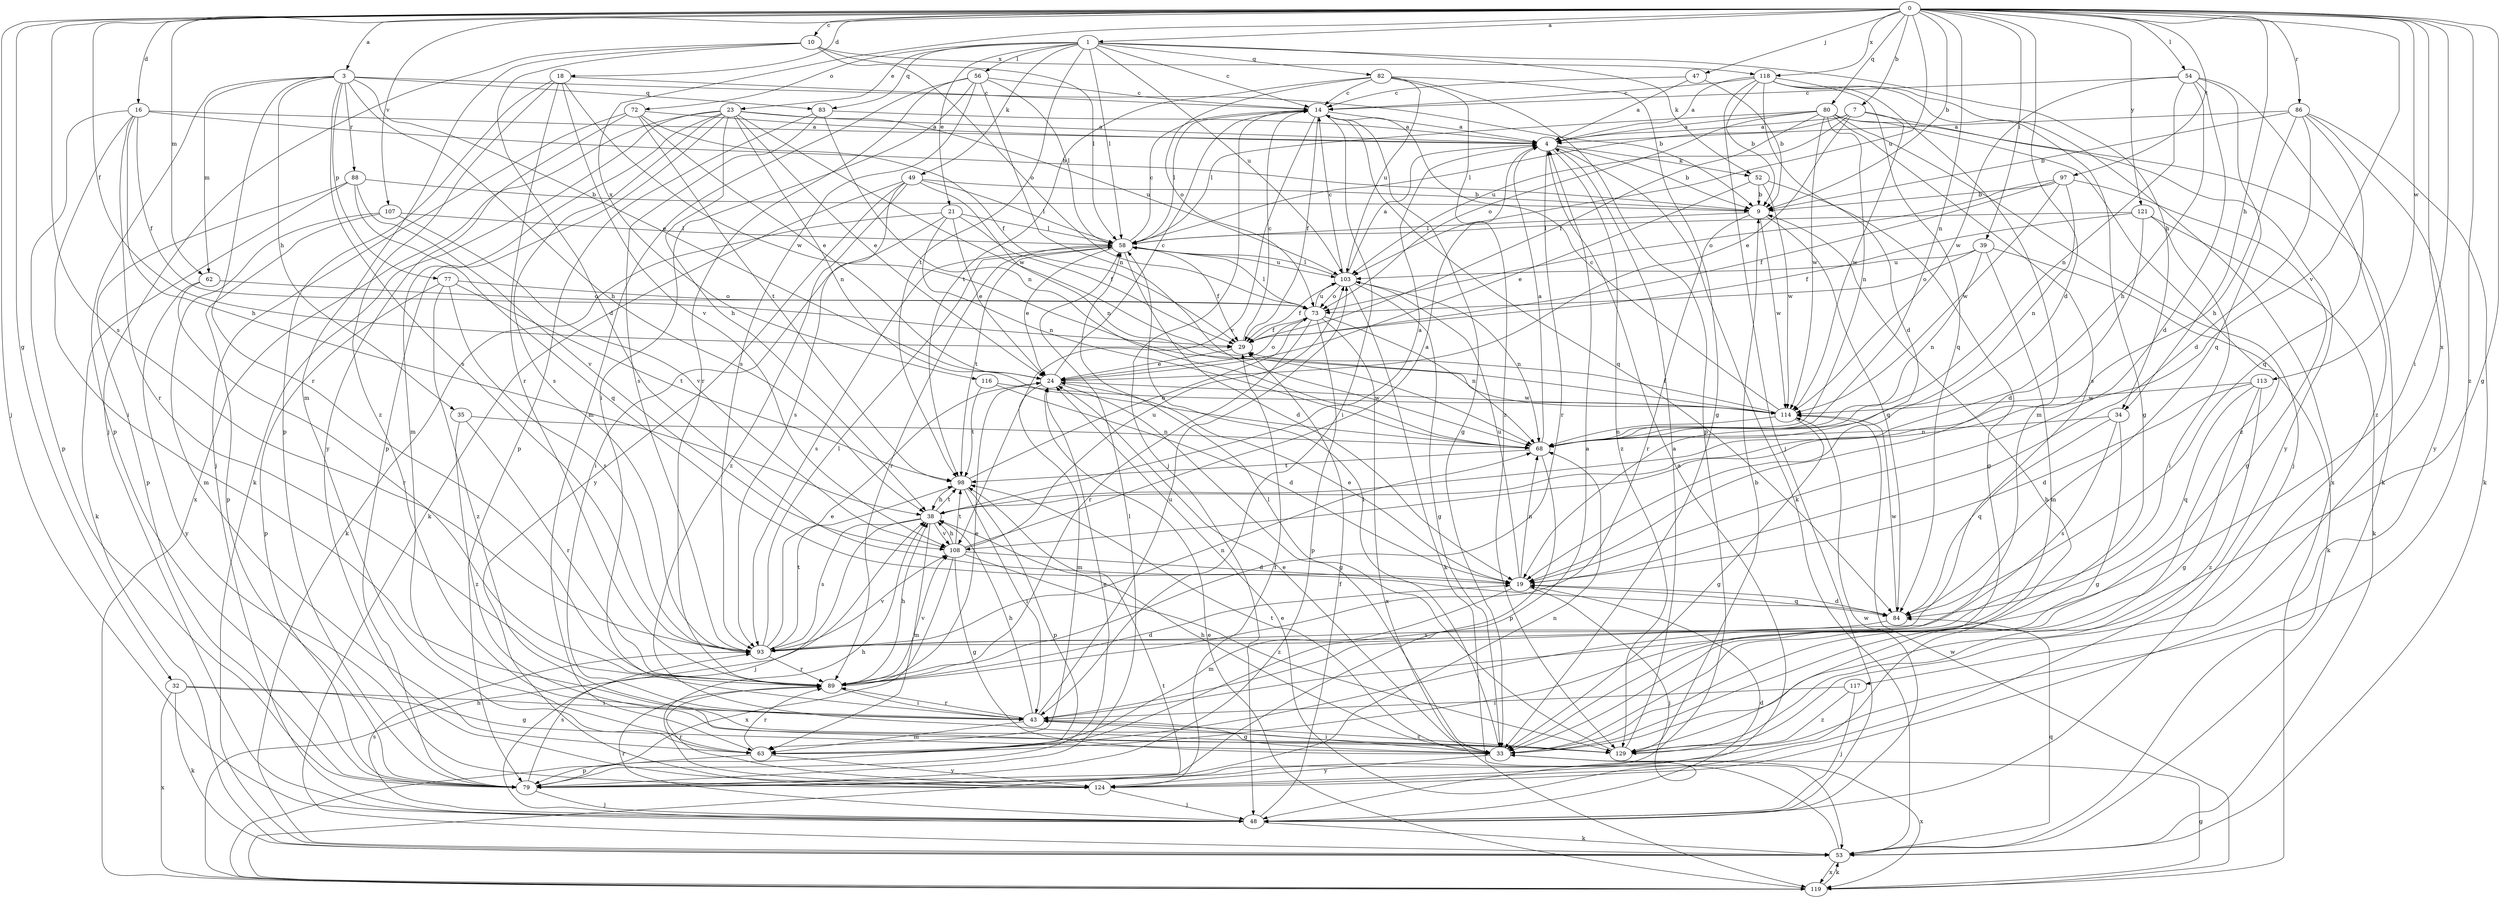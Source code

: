 strict digraph  {
0;
1;
3;
4;
7;
9;
10;
14;
16;
18;
19;
21;
23;
24;
29;
32;
33;
34;
35;
38;
39;
43;
47;
48;
49;
52;
53;
54;
56;
58;
62;
63;
68;
72;
73;
77;
79;
80;
82;
83;
84;
86;
88;
89;
93;
97;
98;
103;
107;
108;
113;
114;
116;
117;
118;
119;
121;
124;
129;
0 -> 1  [label=a];
0 -> 3  [label=a];
0 -> 7  [label=b];
0 -> 9  [label=b];
0 -> 10  [label=c];
0 -> 16  [label=d];
0 -> 18  [label=d];
0 -> 19  [label=d];
0 -> 29  [label=f];
0 -> 32  [label=g];
0 -> 33  [label=g];
0 -> 34  [label=h];
0 -> 39  [label=i];
0 -> 43  [label=i];
0 -> 47  [label=j];
0 -> 48  [label=j];
0 -> 54  [label=l];
0 -> 62  [label=m];
0 -> 68  [label=n];
0 -> 80  [label=q];
0 -> 86  [label=r];
0 -> 93  [label=s];
0 -> 97  [label=t];
0 -> 103  [label=u];
0 -> 107  [label=v];
0 -> 108  [label=v];
0 -> 113  [label=w];
0 -> 116  [label=x];
0 -> 117  [label=x];
0 -> 118  [label=x];
0 -> 121  [label=y];
0 -> 129  [label=z];
1 -> 14  [label=c];
1 -> 21  [label=e];
1 -> 23  [label=e];
1 -> 34  [label=h];
1 -> 49  [label=k];
1 -> 52  [label=k];
1 -> 56  [label=l];
1 -> 58  [label=l];
1 -> 72  [label=o];
1 -> 82  [label=q];
1 -> 83  [label=q];
1 -> 98  [label=t];
1 -> 103  [label=u];
3 -> 9  [label=b];
3 -> 24  [label=e];
3 -> 35  [label=h];
3 -> 38  [label=h];
3 -> 62  [label=m];
3 -> 77  [label=p];
3 -> 79  [label=p];
3 -> 83  [label=q];
3 -> 88  [label=r];
3 -> 89  [label=r];
3 -> 93  [label=s];
4 -> 9  [label=b];
4 -> 52  [label=k];
4 -> 53  [label=k];
4 -> 89  [label=r];
4 -> 129  [label=z];
7 -> 4  [label=a];
7 -> 24  [label=e];
7 -> 58  [label=l];
7 -> 103  [label=u];
7 -> 114  [label=w];
7 -> 124  [label=y];
9 -> 58  [label=l];
9 -> 84  [label=q];
9 -> 89  [label=r];
9 -> 114  [label=w];
10 -> 19  [label=d];
10 -> 48  [label=j];
10 -> 58  [label=l];
10 -> 63  [label=m];
10 -> 73  [label=o];
10 -> 118  [label=x];
14 -> 4  [label=a];
14 -> 29  [label=f];
14 -> 33  [label=g];
14 -> 43  [label=i];
14 -> 48  [label=j];
14 -> 58  [label=l];
14 -> 84  [label=q];
14 -> 108  [label=v];
16 -> 4  [label=a];
16 -> 9  [label=b];
16 -> 29  [label=f];
16 -> 38  [label=h];
16 -> 43  [label=i];
16 -> 79  [label=p];
16 -> 89  [label=r];
18 -> 14  [label=c];
18 -> 79  [label=p];
18 -> 89  [label=r];
18 -> 108  [label=v];
18 -> 114  [label=w];
18 -> 129  [label=z];
19 -> 24  [label=e];
19 -> 48  [label=j];
19 -> 63  [label=m];
19 -> 68  [label=n];
19 -> 84  [label=q];
19 -> 103  [label=u];
21 -> 24  [label=e];
21 -> 29  [label=f];
21 -> 43  [label=i];
21 -> 53  [label=k];
21 -> 58  [label=l];
21 -> 68  [label=n];
23 -> 4  [label=a];
23 -> 24  [label=e];
23 -> 38  [label=h];
23 -> 53  [label=k];
23 -> 63  [label=m];
23 -> 68  [label=n];
23 -> 79  [label=p];
23 -> 93  [label=s];
23 -> 103  [label=u];
23 -> 114  [label=w];
23 -> 119  [label=x];
24 -> 14  [label=c];
24 -> 33  [label=g];
24 -> 63  [label=m];
24 -> 73  [label=o];
24 -> 114  [label=w];
29 -> 14  [label=c];
29 -> 24  [label=e];
32 -> 33  [label=g];
32 -> 43  [label=i];
32 -> 53  [label=k];
32 -> 119  [label=x];
33 -> 24  [label=e];
33 -> 38  [label=h];
33 -> 43  [label=i];
33 -> 58  [label=l];
33 -> 98  [label=t];
33 -> 119  [label=x];
33 -> 124  [label=y];
34 -> 33  [label=g];
34 -> 68  [label=n];
34 -> 84  [label=q];
34 -> 93  [label=s];
35 -> 68  [label=n];
35 -> 89  [label=r];
35 -> 129  [label=z];
38 -> 4  [label=a];
38 -> 48  [label=j];
38 -> 63  [label=m];
38 -> 93  [label=s];
38 -> 98  [label=t];
38 -> 108  [label=v];
39 -> 53  [label=k];
39 -> 63  [label=m];
39 -> 68  [label=n];
39 -> 73  [label=o];
39 -> 103  [label=u];
43 -> 33  [label=g];
43 -> 38  [label=h];
43 -> 63  [label=m];
43 -> 89  [label=r];
43 -> 103  [label=u];
43 -> 129  [label=z];
47 -> 4  [label=a];
47 -> 9  [label=b];
47 -> 14  [label=c];
48 -> 19  [label=d];
48 -> 29  [label=f];
48 -> 53  [label=k];
48 -> 89  [label=r];
48 -> 93  [label=s];
48 -> 114  [label=w];
49 -> 9  [label=b];
49 -> 53  [label=k];
49 -> 58  [label=l];
49 -> 68  [label=n];
49 -> 93  [label=s];
49 -> 124  [label=y];
49 -> 129  [label=z];
52 -> 9  [label=b];
52 -> 24  [label=e];
52 -> 33  [label=g];
52 -> 114  [label=w];
53 -> 24  [label=e];
53 -> 84  [label=q];
53 -> 119  [label=x];
54 -> 14  [label=c];
54 -> 19  [label=d];
54 -> 38  [label=h];
54 -> 68  [label=n];
54 -> 84  [label=q];
54 -> 114  [label=w];
54 -> 129  [label=z];
56 -> 14  [label=c];
56 -> 43  [label=i];
56 -> 58  [label=l];
56 -> 63  [label=m];
56 -> 68  [label=n];
56 -> 89  [label=r];
56 -> 93  [label=s];
58 -> 14  [label=c];
58 -> 19  [label=d];
58 -> 24  [label=e];
58 -> 29  [label=f];
58 -> 89  [label=r];
58 -> 93  [label=s];
58 -> 98  [label=t];
58 -> 103  [label=u];
62 -> 73  [label=o];
62 -> 89  [label=r];
62 -> 124  [label=y];
63 -> 4  [label=a];
63 -> 79  [label=p];
63 -> 89  [label=r];
63 -> 124  [label=y];
68 -> 4  [label=a];
68 -> 79  [label=p];
68 -> 98  [label=t];
72 -> 4  [label=a];
72 -> 24  [label=e];
72 -> 29  [label=f];
72 -> 48  [label=j];
72 -> 98  [label=t];
72 -> 124  [label=y];
73 -> 29  [label=f];
73 -> 58  [label=l];
73 -> 68  [label=n];
73 -> 79  [label=p];
73 -> 89  [label=r];
73 -> 103  [label=u];
73 -> 119  [label=x];
77 -> 73  [label=o];
77 -> 79  [label=p];
77 -> 93  [label=s];
77 -> 98  [label=t];
77 -> 129  [label=z];
79 -> 9  [label=b];
79 -> 24  [label=e];
79 -> 48  [label=j];
79 -> 58  [label=l];
79 -> 68  [label=n];
79 -> 93  [label=s];
80 -> 4  [label=a];
80 -> 29  [label=f];
80 -> 48  [label=j];
80 -> 53  [label=k];
80 -> 58  [label=l];
80 -> 68  [label=n];
80 -> 73  [label=o];
80 -> 93  [label=s];
80 -> 114  [label=w];
80 -> 129  [label=z];
82 -> 14  [label=c];
82 -> 33  [label=g];
82 -> 73  [label=o];
82 -> 79  [label=p];
82 -> 98  [label=t];
82 -> 103  [label=u];
82 -> 129  [label=z];
83 -> 4  [label=a];
83 -> 68  [label=n];
83 -> 79  [label=p];
83 -> 93  [label=s];
84 -> 19  [label=d];
84 -> 93  [label=s];
84 -> 114  [label=w];
86 -> 4  [label=a];
86 -> 9  [label=b];
86 -> 19  [label=d];
86 -> 38  [label=h];
86 -> 53  [label=k];
86 -> 84  [label=q];
86 -> 124  [label=y];
88 -> 9  [label=b];
88 -> 53  [label=k];
88 -> 79  [label=p];
88 -> 84  [label=q];
88 -> 108  [label=v];
89 -> 19  [label=d];
89 -> 24  [label=e];
89 -> 38  [label=h];
89 -> 43  [label=i];
89 -> 108  [label=v];
93 -> 24  [label=e];
93 -> 58  [label=l];
93 -> 68  [label=n];
93 -> 89  [label=r];
93 -> 98  [label=t];
93 -> 108  [label=v];
97 -> 9  [label=b];
97 -> 29  [label=f];
97 -> 33  [label=g];
97 -> 68  [label=n];
97 -> 73  [label=o];
97 -> 114  [label=w];
98 -> 38  [label=h];
98 -> 43  [label=i];
98 -> 73  [label=o];
98 -> 79  [label=p];
103 -> 4  [label=a];
103 -> 14  [label=c];
103 -> 29  [label=f];
103 -> 33  [label=g];
103 -> 53  [label=k];
103 -> 58  [label=l];
103 -> 68  [label=n];
103 -> 73  [label=o];
107 -> 58  [label=l];
107 -> 63  [label=m];
107 -> 79  [label=p];
107 -> 108  [label=v];
108 -> 4  [label=a];
108 -> 19  [label=d];
108 -> 33  [label=g];
108 -> 38  [label=h];
108 -> 98  [label=t];
108 -> 103  [label=u];
108 -> 119  [label=x];
108 -> 129  [label=z];
113 -> 19  [label=d];
113 -> 33  [label=g];
113 -> 84  [label=q];
113 -> 114  [label=w];
113 -> 129  [label=z];
114 -> 14  [label=c];
114 -> 29  [label=f];
114 -> 33  [label=g];
114 -> 68  [label=n];
116 -> 19  [label=d];
116 -> 98  [label=t];
116 -> 114  [label=w];
117 -> 43  [label=i];
117 -> 48  [label=j];
117 -> 129  [label=z];
118 -> 4  [label=a];
118 -> 9  [label=b];
118 -> 14  [label=c];
118 -> 19  [label=d];
118 -> 33  [label=g];
118 -> 48  [label=j];
118 -> 63  [label=m];
118 -> 84  [label=q];
118 -> 119  [label=x];
119 -> 24  [label=e];
119 -> 33  [label=g];
119 -> 38  [label=h];
119 -> 53  [label=k];
119 -> 98  [label=t];
119 -> 114  [label=w];
121 -> 19  [label=d];
121 -> 29  [label=f];
121 -> 43  [label=i];
121 -> 53  [label=k];
121 -> 58  [label=l];
124 -> 4  [label=a];
124 -> 29  [label=f];
124 -> 38  [label=h];
124 -> 48  [label=j];
124 -> 89  [label=r];
129 -> 4  [label=a];
129 -> 9  [label=b];
129 -> 58  [label=l];
}
